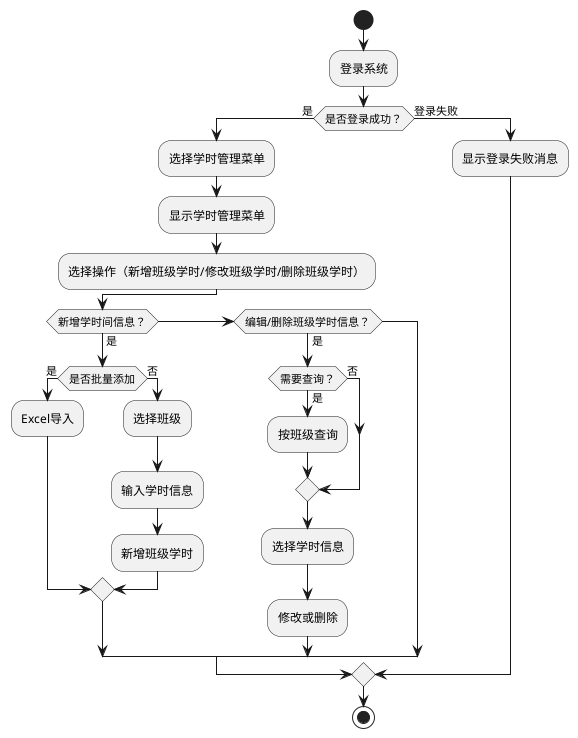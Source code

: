 '系统管理员，管理学时

@startuml
start
:登录系统;
if (是否登录成功？) then (是)
  :选择学时管理菜单;
  :显示学时管理菜单;
  :选择操作（新增班级学时/修改班级学时/删除班级学时）;
    if (新增学时间信息？) then (是)
      if (是否批量添加) is (是) then
        :Excel导入;
      else (否)
        :选择班级;
        :输入学时信息;
        :新增班级学时;
      endif
    else if (编辑/删除班级学时信息？) then (是)
      if (需要查询？) is (是) then
        :按班级查询;
      else (否)
      endif
    :选择学时信息;
    :修改或删除;
    endif
else (登录失败)
:显示登录失败消息;
endif
stop
@enduml
